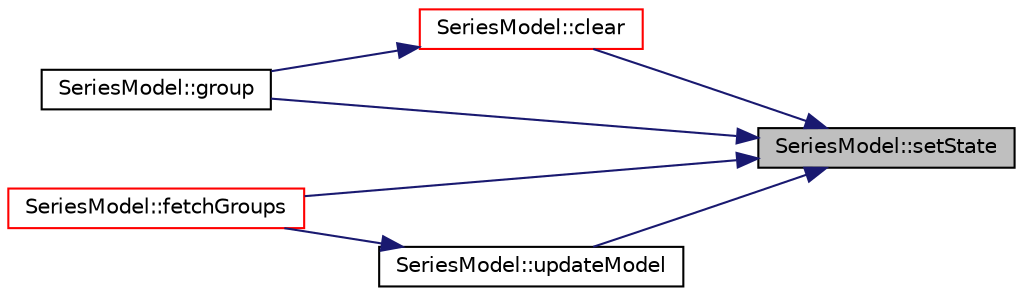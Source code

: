 digraph "SeriesModel::setState"
{
 // LATEX_PDF_SIZE
  edge [fontname="Helvetica",fontsize="10",labelfontname="Helvetica",labelfontsize="10"];
  node [fontname="Helvetica",fontsize="10",shape=record];
  rankdir="RL";
  Node1 [label="SeriesModel::setState",height=0.2,width=0.4,color="black", fillcolor="grey75", style="filled", fontcolor="black",tooltip=" "];
  Node1 -> Node2 [dir="back",color="midnightblue",fontsize="10",style="solid",fontname="Helvetica"];
  Node2 [label="SeriesModel::clear",height=0.2,width=0.4,color="red", fillcolor="white", style="filled",URL="$class_series_model.html#acfb8dbae5970d0cadf30486573ee7829",tooltip=" "];
  Node2 -> Node3 [dir="back",color="midnightblue",fontsize="10",style="solid",fontname="Helvetica"];
  Node3 [label="SeriesModel::group",height=0.2,width=0.4,color="black", fillcolor="white", style="filled",URL="$class_series_model.html#aa06508e5d71a9c1a1dca071ed88ed956",tooltip=" "];
  Node1 -> Node5 [dir="back",color="midnightblue",fontsize="10",style="solid",fontname="Helvetica"];
  Node5 [label="SeriesModel::fetchGroups",height=0.2,width=0.4,color="red", fillcolor="white", style="filled",URL="$class_series_model.html#a8cdebcca8d2065de2c839755cc238875",tooltip=" "];
  Node1 -> Node3 [dir="back",color="midnightblue",fontsize="10",style="solid",fontname="Helvetica"];
  Node1 -> Node6 [dir="back",color="midnightblue",fontsize="10",style="solid",fontname="Helvetica"];
  Node6 [label="SeriesModel::updateModel",height=0.2,width=0.4,color="black", fillcolor="white", style="filled",URL="$class_series_model.html#a2796b6d6d211c713920e5aa8a90046f5",tooltip=" "];
  Node6 -> Node5 [dir="back",color="midnightblue",fontsize="10",style="solid",fontname="Helvetica"];
}
